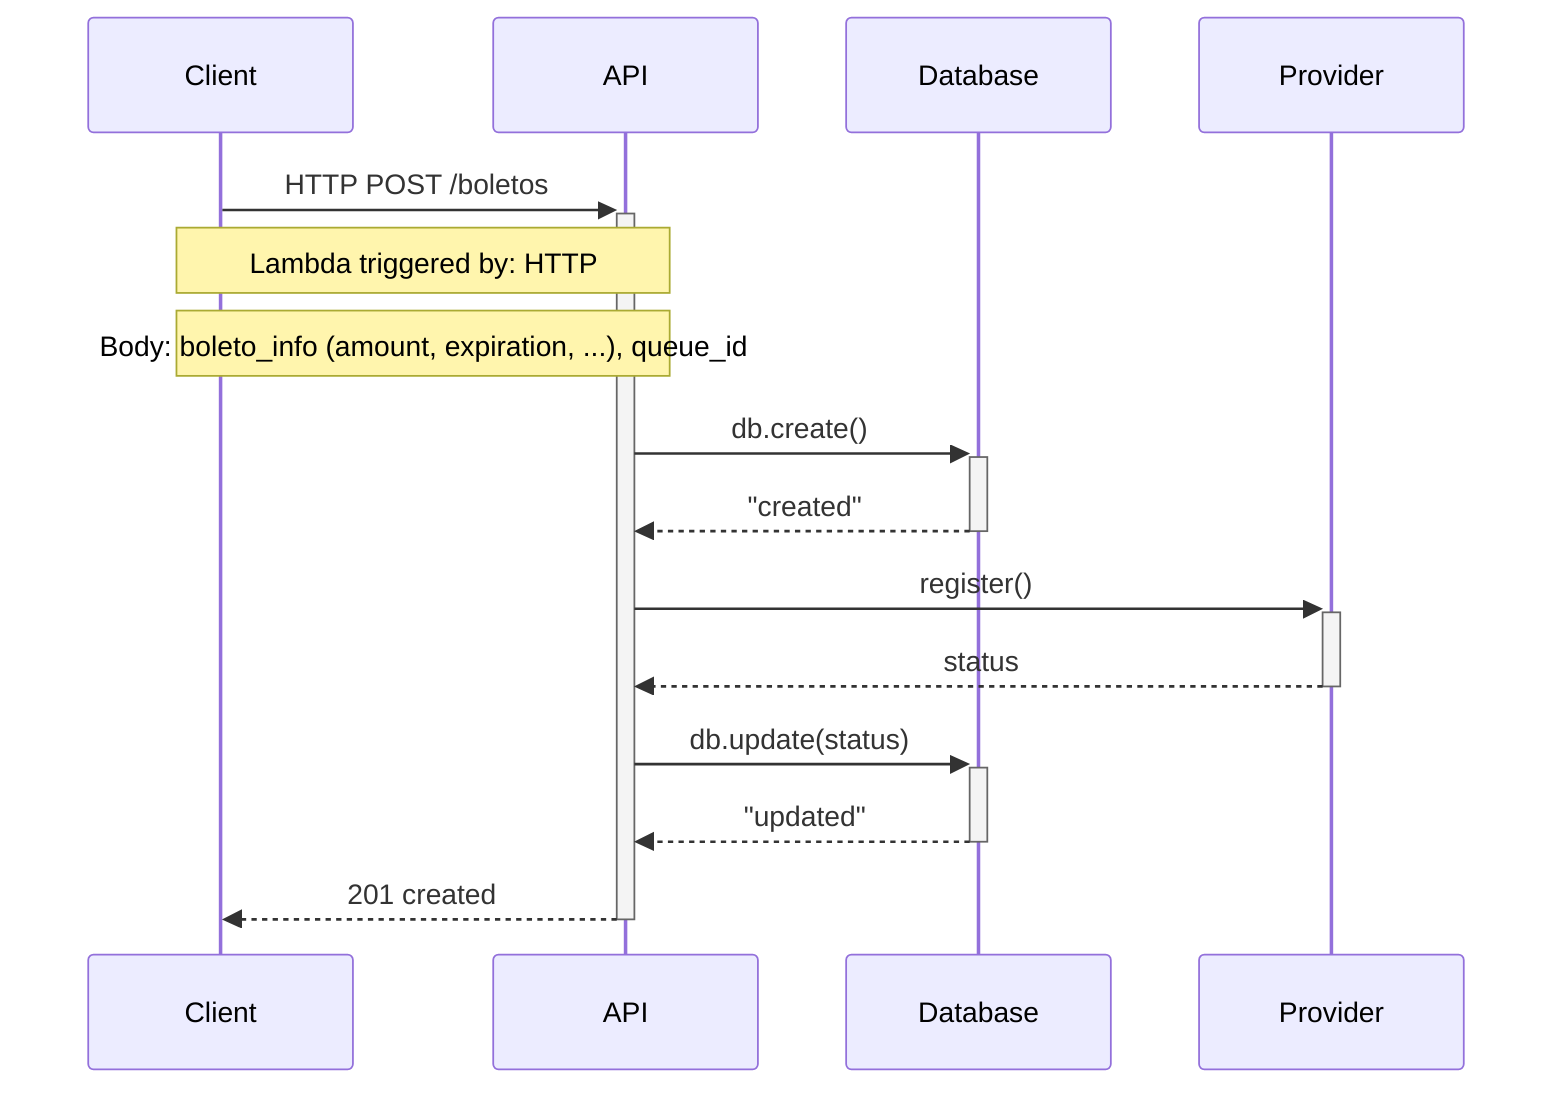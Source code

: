 sequenceDiagram
    participant Client
    participant API
    participant Database
    participant Provider

    Client ->>+ API: HTTP POST /boletos
        Note over Client,API: Lambda triggered by: HTTP
        Note over Client,API: Body: boleto_info (amount, expiration, ...), queue_id
    API ->>+ Database: db.create()
    Database -->>- API: "created"
    API ->>+ Provider: register()
    Provider -->>- API: status
    API ->>+ Database: db.update(status)
    Database -->>- API: "updated"
    API -->>- Client: 201 created